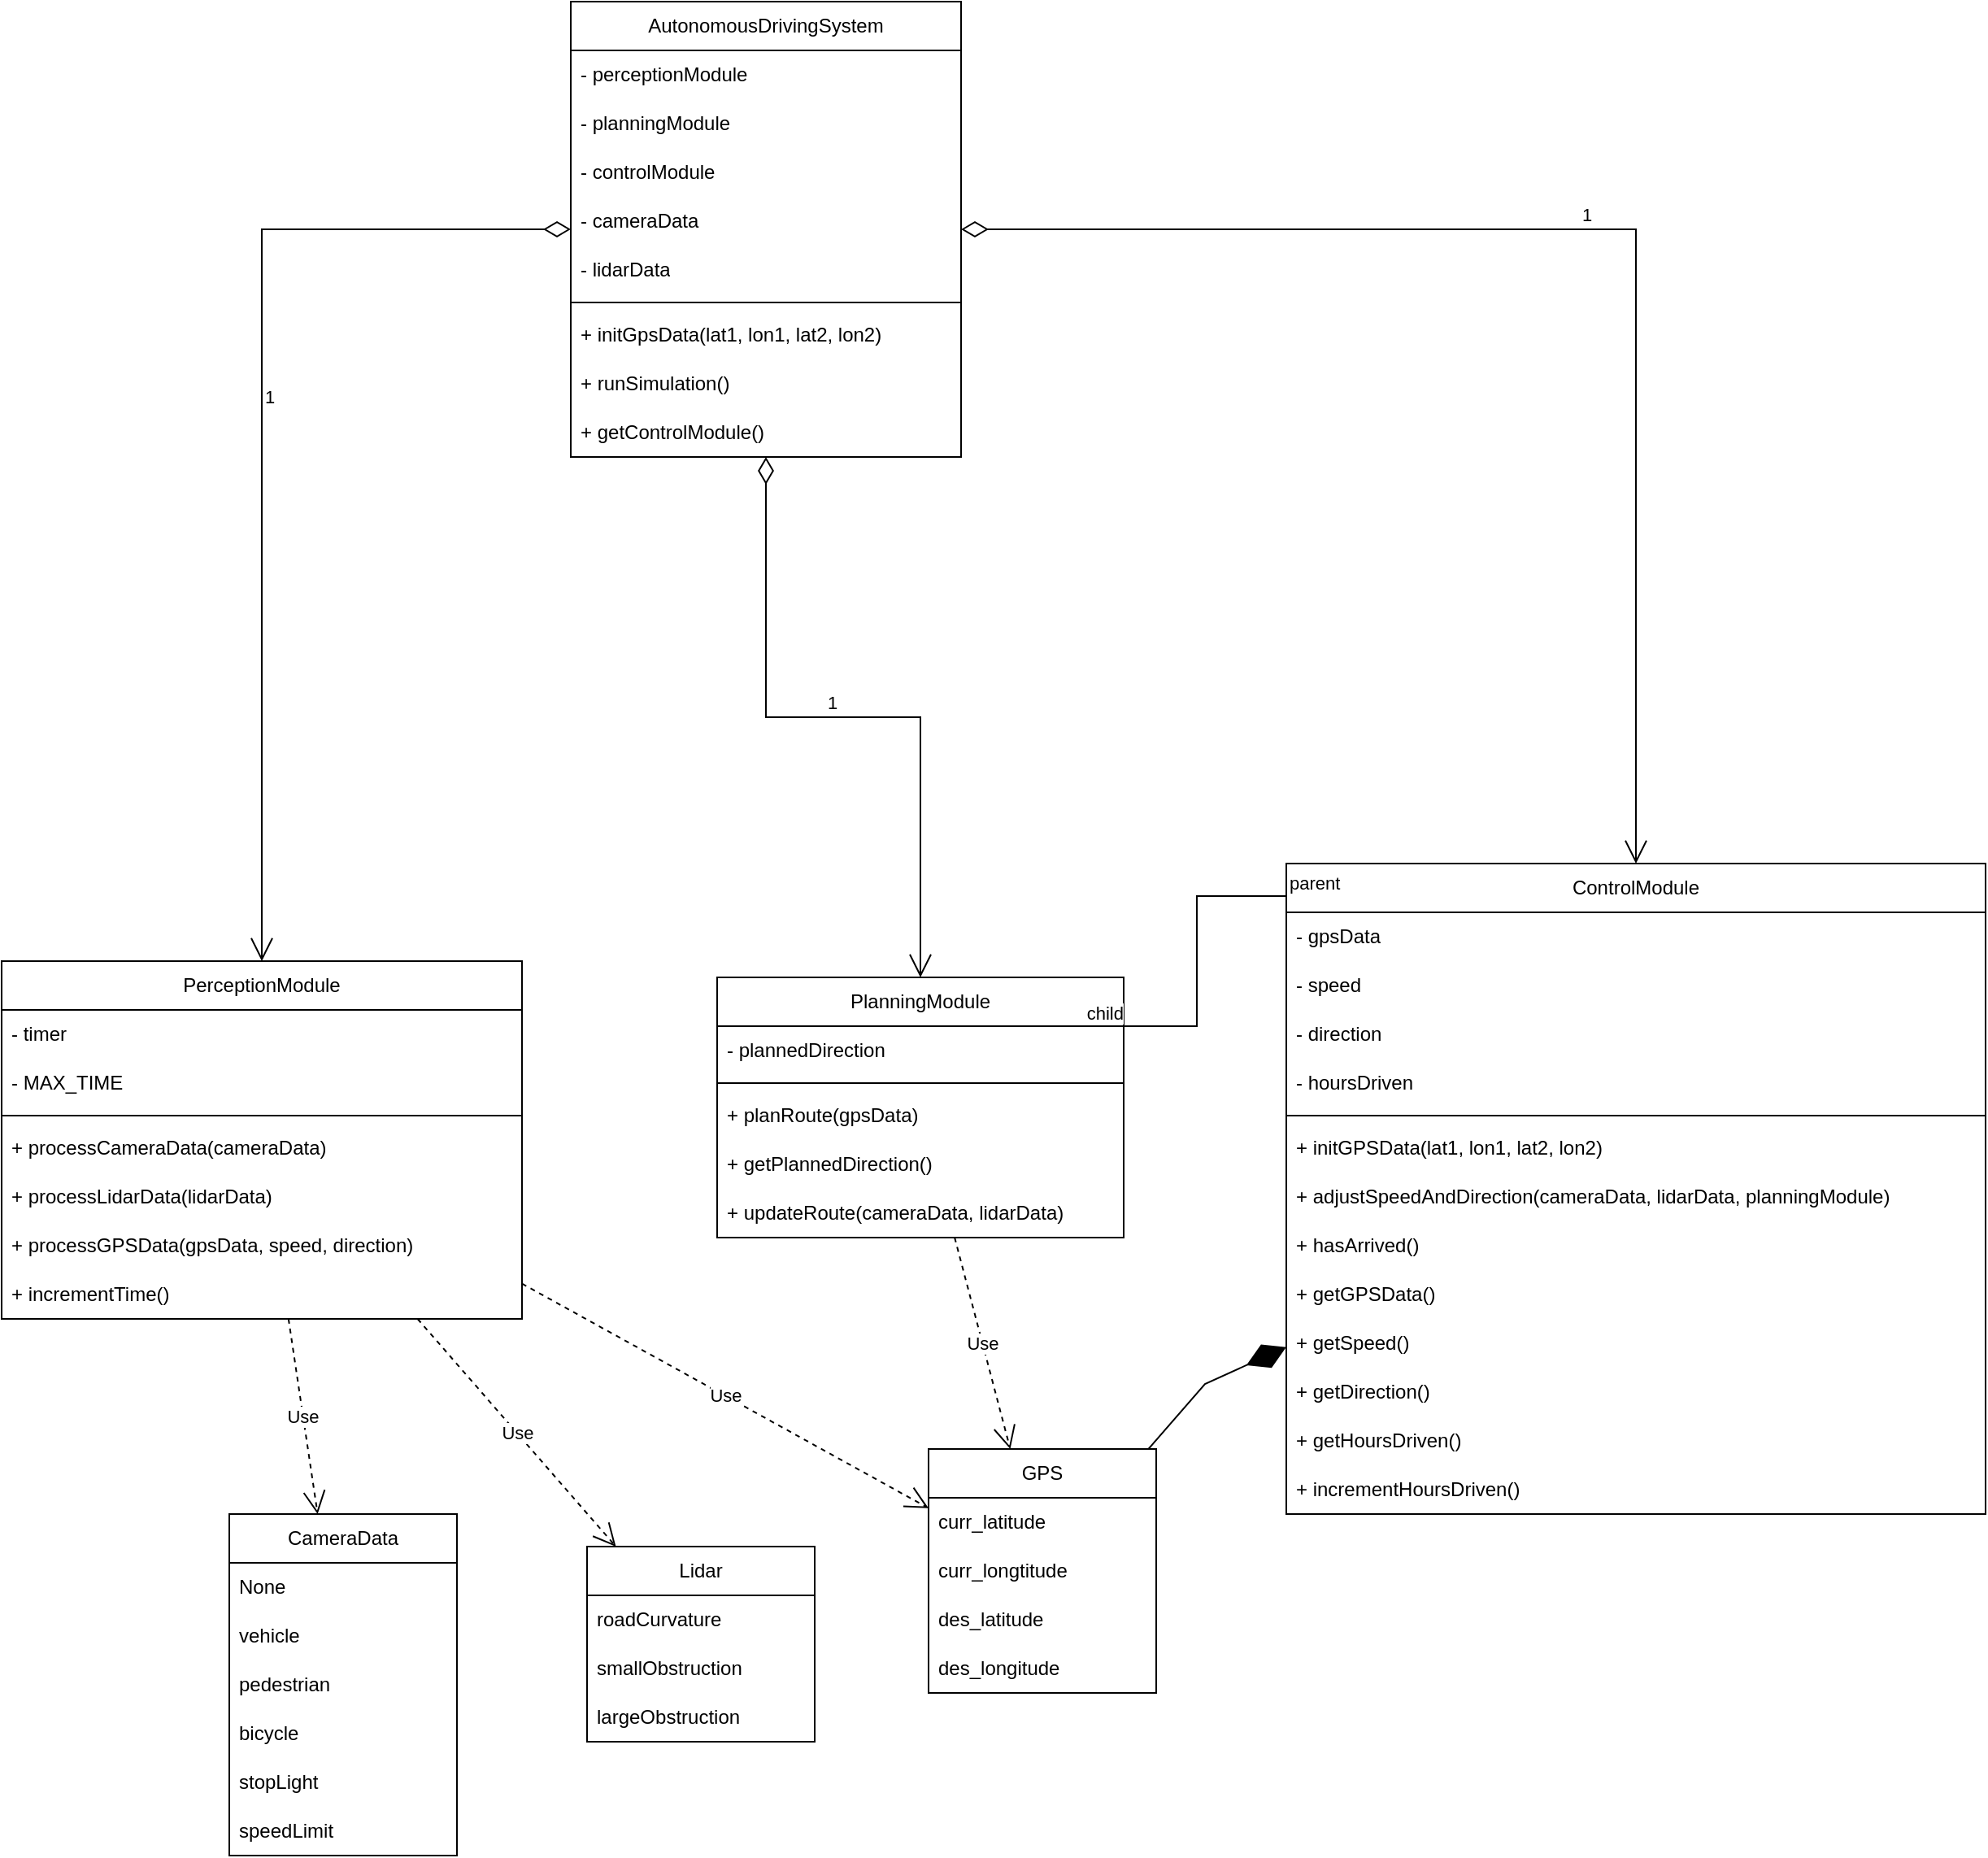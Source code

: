 <mxfile version="24.7.8">
  <diagram id="C5RBs43oDa-KdzZeNtuy" name="Page-1">
    <mxGraphModel dx="2453" dy="1708" grid="1" gridSize="10" guides="1" tooltips="1" connect="1" arrows="1" fold="1" page="1" pageScale="1" pageWidth="827" pageHeight="1169" math="0" shadow="0">
      <root>
        <mxCell id="WIyWlLk6GJQsqaUBKTNV-0" />
        <mxCell id="WIyWlLk6GJQsqaUBKTNV-1" parent="WIyWlLk6GJQsqaUBKTNV-0" />
        <mxCell id="er3dx6211tPfNOfpInru-0" value="AutonomousDrivingSystem" style="swimlane;fontStyle=0;childLayout=stackLayout;horizontal=1;startSize=30;horizontalStack=0;resizeParent=1;resizeParentMax=0;resizeLast=0;collapsible=1;marginBottom=0;whiteSpace=wrap;html=1;" vertex="1" parent="WIyWlLk6GJQsqaUBKTNV-1">
          <mxGeometry x="280" y="180" width="240" height="280" as="geometry">
            <mxRectangle x="210" y="240" width="60" height="30" as="alternateBounds" />
          </mxGeometry>
        </mxCell>
        <mxCell id="er3dx6211tPfNOfpInru-1" value="- perceptionModule" style="text;strokeColor=none;fillColor=none;align=left;verticalAlign=middle;spacingLeft=4;spacingRight=4;overflow=hidden;points=[[0,0.5],[1,0.5]];portConstraint=eastwest;rotatable=0;whiteSpace=wrap;html=1;" vertex="1" parent="er3dx6211tPfNOfpInru-0">
          <mxGeometry y="30" width="240" height="30" as="geometry" />
        </mxCell>
        <mxCell id="er3dx6211tPfNOfpInru-2" value="- planningModule" style="text;strokeColor=none;fillColor=none;align=left;verticalAlign=middle;spacingLeft=4;spacingRight=4;overflow=hidden;points=[[0,0.5],[1,0.5]];portConstraint=eastwest;rotatable=0;whiteSpace=wrap;html=1;" vertex="1" parent="er3dx6211tPfNOfpInru-0">
          <mxGeometry y="60" width="240" height="30" as="geometry" />
        </mxCell>
        <mxCell id="er3dx6211tPfNOfpInru-3" value="- controlModule" style="text;strokeColor=none;fillColor=none;align=left;verticalAlign=middle;spacingLeft=4;spacingRight=4;overflow=hidden;points=[[0,0.5],[1,0.5]];portConstraint=eastwest;rotatable=0;whiteSpace=wrap;html=1;" vertex="1" parent="er3dx6211tPfNOfpInru-0">
          <mxGeometry y="90" width="240" height="30" as="geometry" />
        </mxCell>
        <mxCell id="er3dx6211tPfNOfpInru-12" value="- cameraData" style="text;strokeColor=none;fillColor=none;align=left;verticalAlign=middle;spacingLeft=4;spacingRight=4;overflow=hidden;points=[[0,0.5],[1,0.5]];portConstraint=eastwest;rotatable=0;whiteSpace=wrap;html=1;" vertex="1" parent="er3dx6211tPfNOfpInru-0">
          <mxGeometry y="120" width="240" height="30" as="geometry" />
        </mxCell>
        <mxCell id="er3dx6211tPfNOfpInru-14" value="- lidarData" style="text;strokeColor=none;fillColor=none;align=left;verticalAlign=middle;spacingLeft=4;spacingRight=4;overflow=hidden;points=[[0,0.5],[1,0.5]];portConstraint=eastwest;rotatable=0;whiteSpace=wrap;html=1;" vertex="1" parent="er3dx6211tPfNOfpInru-0">
          <mxGeometry y="150" width="240" height="30" as="geometry" />
        </mxCell>
        <mxCell id="er3dx6211tPfNOfpInru-18" value="" style="line;strokeWidth=1;html=1;" vertex="1" parent="er3dx6211tPfNOfpInru-0">
          <mxGeometry y="180" width="240" height="10" as="geometry" />
        </mxCell>
        <mxCell id="er3dx6211tPfNOfpInru-15" value="+ initGpsData(lat1, lon1, lat2, lon2)" style="text;strokeColor=none;fillColor=none;align=left;verticalAlign=middle;spacingLeft=4;spacingRight=4;overflow=hidden;points=[[0,0.5],[1,0.5]];portConstraint=eastwest;rotatable=0;whiteSpace=wrap;html=1;" vertex="1" parent="er3dx6211tPfNOfpInru-0">
          <mxGeometry y="190" width="240" height="30" as="geometry" />
        </mxCell>
        <mxCell id="er3dx6211tPfNOfpInru-13" value="+ runSimulation()" style="text;strokeColor=none;fillColor=none;align=left;verticalAlign=middle;spacingLeft=4;spacingRight=4;overflow=hidden;points=[[0,0.5],[1,0.5]];portConstraint=eastwest;rotatable=0;whiteSpace=wrap;html=1;" vertex="1" parent="er3dx6211tPfNOfpInru-0">
          <mxGeometry y="220" width="240" height="30" as="geometry" />
        </mxCell>
        <mxCell id="er3dx6211tPfNOfpInru-6" value="+ getControlModule()" style="text;strokeColor=none;fillColor=none;align=left;verticalAlign=middle;spacingLeft=4;spacingRight=4;overflow=hidden;points=[[0,0.5],[1,0.5]];portConstraint=eastwest;rotatable=0;whiteSpace=wrap;html=1;" vertex="1" parent="er3dx6211tPfNOfpInru-0">
          <mxGeometry y="250" width="240" height="30" as="geometry" />
        </mxCell>
        <mxCell id="er3dx6211tPfNOfpInru-20" value="PerceptionModule" style="swimlane;fontStyle=0;childLayout=stackLayout;horizontal=1;startSize=30;horizontalStack=0;resizeParent=1;resizeParentMax=0;resizeLast=0;collapsible=1;marginBottom=0;whiteSpace=wrap;html=1;" vertex="1" parent="WIyWlLk6GJQsqaUBKTNV-1">
          <mxGeometry x="-70" y="770" width="320" height="220" as="geometry" />
        </mxCell>
        <mxCell id="er3dx6211tPfNOfpInru-21" value="- timer" style="text;strokeColor=none;fillColor=none;align=left;verticalAlign=middle;spacingLeft=4;spacingRight=4;overflow=hidden;points=[[0,0.5],[1,0.5]];portConstraint=eastwest;rotatable=0;whiteSpace=wrap;html=1;" vertex="1" parent="er3dx6211tPfNOfpInru-20">
          <mxGeometry y="30" width="320" height="30" as="geometry" />
        </mxCell>
        <mxCell id="er3dx6211tPfNOfpInru-22" value="- MAX_TIME" style="text;strokeColor=none;fillColor=none;align=left;verticalAlign=middle;spacingLeft=4;spacingRight=4;overflow=hidden;points=[[0,0.5],[1,0.5]];portConstraint=eastwest;rotatable=0;whiteSpace=wrap;html=1;" vertex="1" parent="er3dx6211tPfNOfpInru-20">
          <mxGeometry y="60" width="320" height="30" as="geometry" />
        </mxCell>
        <mxCell id="er3dx6211tPfNOfpInru-51" value="" style="line;strokeWidth=1;html=1;" vertex="1" parent="er3dx6211tPfNOfpInru-20">
          <mxGeometry y="90" width="320" height="10" as="geometry" />
        </mxCell>
        <mxCell id="er3dx6211tPfNOfpInru-24" value="+ processCameraData(cameraData)" style="text;strokeColor=none;fillColor=none;align=left;verticalAlign=middle;spacingLeft=4;spacingRight=4;overflow=hidden;points=[[0,0.5],[1,0.5]];portConstraint=eastwest;rotatable=0;whiteSpace=wrap;html=1;" vertex="1" parent="er3dx6211tPfNOfpInru-20">
          <mxGeometry y="100" width="320" height="30" as="geometry" />
        </mxCell>
        <mxCell id="er3dx6211tPfNOfpInru-26" value="+ processLidarData(lidarData)" style="text;strokeColor=none;fillColor=none;align=left;verticalAlign=middle;spacingLeft=4;spacingRight=4;overflow=hidden;points=[[0,0.5],[1,0.5]];portConstraint=eastwest;rotatable=0;whiteSpace=wrap;html=1;" vertex="1" parent="er3dx6211tPfNOfpInru-20">
          <mxGeometry y="130" width="320" height="30" as="geometry" />
        </mxCell>
        <mxCell id="er3dx6211tPfNOfpInru-25" value="+ processGPSData(gpsData, speed, direction)" style="text;strokeColor=none;fillColor=none;align=left;verticalAlign=middle;spacingLeft=4;spacingRight=4;overflow=hidden;points=[[0,0.5],[1,0.5]];portConstraint=eastwest;rotatable=0;whiteSpace=wrap;html=1;" vertex="1" parent="er3dx6211tPfNOfpInru-20">
          <mxGeometry y="160" width="320" height="30" as="geometry" />
        </mxCell>
        <mxCell id="er3dx6211tPfNOfpInru-23" value="+ incrementTime()" style="text;strokeColor=none;fillColor=none;align=left;verticalAlign=middle;spacingLeft=4;spacingRight=4;overflow=hidden;points=[[0,0.5],[1,0.5]];portConstraint=eastwest;rotatable=0;whiteSpace=wrap;html=1;" vertex="1" parent="er3dx6211tPfNOfpInru-20">
          <mxGeometry y="190" width="320" height="30" as="geometry" />
        </mxCell>
        <mxCell id="er3dx6211tPfNOfpInru-27" value="PlanningModule" style="swimlane;fontStyle=0;childLayout=stackLayout;horizontal=1;startSize=30;horizontalStack=0;resizeParent=1;resizeParentMax=0;resizeLast=0;collapsible=1;marginBottom=0;whiteSpace=wrap;html=1;" vertex="1" parent="WIyWlLk6GJQsqaUBKTNV-1">
          <mxGeometry x="370" y="780" width="250" height="160" as="geometry" />
        </mxCell>
        <mxCell id="er3dx6211tPfNOfpInru-28" value="- plannedDirection" style="text;strokeColor=none;fillColor=none;align=left;verticalAlign=middle;spacingLeft=4;spacingRight=4;overflow=hidden;points=[[0,0.5],[1,0.5]];portConstraint=eastwest;rotatable=0;whiteSpace=wrap;html=1;" vertex="1" parent="er3dx6211tPfNOfpInru-27">
          <mxGeometry y="30" width="250" height="30" as="geometry" />
        </mxCell>
        <mxCell id="er3dx6211tPfNOfpInru-50" value="" style="line;strokeWidth=1;html=1;" vertex="1" parent="er3dx6211tPfNOfpInru-27">
          <mxGeometry y="60" width="250" height="10" as="geometry" />
        </mxCell>
        <mxCell id="er3dx6211tPfNOfpInru-29" value="+ planRoute(gpsData)" style="text;strokeColor=none;fillColor=none;align=left;verticalAlign=middle;spacingLeft=4;spacingRight=4;overflow=hidden;points=[[0,0.5],[1,0.5]];portConstraint=eastwest;rotatable=0;whiteSpace=wrap;html=1;" vertex="1" parent="er3dx6211tPfNOfpInru-27">
          <mxGeometry y="70" width="250" height="30" as="geometry" />
        </mxCell>
        <mxCell id="er3dx6211tPfNOfpInru-31" value="+ getPlannedDirec&lt;span style=&quot;color: rgba(0, 0, 0, 0); font-family: monospace; font-size: 0px; text-wrap: nowrap;&quot;&gt;%3CmxGraphModel%3E%3Croot%3E%3CmxCell%20id%3D%220%22%2F%3E%3CmxCell%20id%3D%221%22%20parent%3D%220%22%2F%3E%3CmxCell%20id%3D%222%22%20value%3D%22%2B%20processCameraData(cameraData)%22%20style%3D%22text%3BstrokeColor%3Dnone%3BfillColor%3Dnone%3Balign%3Dleft%3BverticalAlign%3Dmiddle%3BspacingLeft%3D4%3BspacingRight%3D4%3Boverflow%3Dhidden%3Bpoints%3D%5B%5B0%2C0.5%5D%2C%5B1%2C0.5%5D%5D%3BportConstraint%3Deastwest%3Brotatable%3D0%3BwhiteSpace%3Dwrap%3Bhtml%3D1%3B%22%20vertex%3D%221%22%20parent%3D%221%22%3E%3CmxGeometry%20x%3D%22250%22%20y%3D%22670%22%20width%3D%22320%22%20height%3D%2230%22%20as%3D%22geometry%22%2F%3E%3C%2FmxCell%3E%3C%2Froot%3E%3C%2FmxGraphModel%3E&lt;/span&gt;tion()&lt;span style=&quot;color: rgba(0, 0, 0, 0); font-family: monospace; font-size: 0px; text-wrap: nowrap;&quot;&gt;%3CmxGraphModel%3E%3Croot%3E%3CmxCell%20id%3D%220%22%2F%3E%3CmxCell%20id%3D%221%22%20parent%3D%220%22%2F%3E%3CmxCell%20id%3D%222%22%20value%3D%22%2B%20processCameraData(cameraData)%22%20style%3D%22text%3BstrokeColor%3Dnone%3BfillColor%3Dnone%3Balign%3Dleft%3BverticalAlign%3Dmiddle%3BspacingLeft%3D4%3BspacingRight%3D4%3Boverflow%3Dhidden%3Bpoints%3D%5B%5B0%2C0.5%5D%2C%5B1%2C0.5%5D%5D%3BportConstraint%3Deastwest%3Brotatable%3D0%3BwhiteSpace%3Dwrap%3Bhtml%3D1%3B%22%20vertex%3D%221%22%20parent%3D%221%22%3E%3CmxGeometry%20x%3D%22250%22%20y%3D%22670%22%20width%3D%22320%22%20height%3D%2230%22%20as%3D%22geometry%22%2F%3E%3C%2FmxCell%3E%3C%2Froot%3E%3C%2FmxGraphModel%3E&lt;/span&gt;" style="text;strokeColor=none;fillColor=none;align=left;verticalAlign=middle;spacingLeft=4;spacingRight=4;overflow=hidden;points=[[0,0.5],[1,0.5]];portConstraint=eastwest;rotatable=0;whiteSpace=wrap;html=1;" vertex="1" parent="er3dx6211tPfNOfpInru-27">
          <mxGeometry y="100" width="250" height="30" as="geometry" />
        </mxCell>
        <mxCell id="er3dx6211tPfNOfpInru-30" value="+ updateRoute(cameraData, lidarData)" style="text;strokeColor=none;fillColor=none;align=left;verticalAlign=middle;spacingLeft=4;spacingRight=4;overflow=hidden;points=[[0,0.5],[1,0.5]];portConstraint=eastwest;rotatable=0;whiteSpace=wrap;html=1;" vertex="1" parent="er3dx6211tPfNOfpInru-27">
          <mxGeometry y="130" width="250" height="30" as="geometry" />
        </mxCell>
        <mxCell id="er3dx6211tPfNOfpInru-32" value="ControlModule" style="swimlane;fontStyle=0;childLayout=stackLayout;horizontal=1;startSize=30;horizontalStack=0;resizeParent=1;resizeParentMax=0;resizeLast=0;collapsible=1;marginBottom=0;whiteSpace=wrap;html=1;" vertex="1" parent="WIyWlLk6GJQsqaUBKTNV-1">
          <mxGeometry x="720" y="710" width="430" height="400" as="geometry" />
        </mxCell>
        <mxCell id="er3dx6211tPfNOfpInru-33" value="- gpsData&lt;span style=&quot;color: rgba(0, 0, 0, 0); font-family: monospace; font-size: 0px; text-wrap: nowrap;&quot;&gt;%3CmxGraphModel%3E%3Croot%3E%3CmxCell%20id%3D%220%22%2F%3E%3CmxCell%20id%3D%221%22%20parent%3D%220%22%2F%3E%3CmxCell%20id%3D%222%22%20value%3D%22%2B%20getPlannedDirec%26lt%3Bspan%20style%3D%26quot%3Bcolor%3A%20rgba(0%2C%200%2C%200%2C%200)%3B%20font-family%3A%20monospace%3B%20font-size%3A%200px%3B%20text-wrap%3A%20nowrap%3B%26quot%3B%26gt%3B%253CmxGraphModel%253E%253Croot%253E%253CmxCell%2520id%253D%25220%2522%252F%253E%253CmxCell%2520id%253D%25221%2522%2520parent%253D%25220%2522%252F%253E%253CmxCell%2520id%253D%25222%2522%2520value%253D%2522%252B%2520processCameraData(cameraData)%2522%2520style%253D%2522text%253BstrokeColor%253Dnone%253BfillColor%253Dnone%253Balign%253Dleft%253BverticalAlign%253Dmiddle%253BspacingLeft%253D4%253BspacingRight%253D4%253Boverflow%253Dhidden%253Bpoints%253D%255B%255B0%252C0.5%255D%252C%255B1%252C0.5%255D%255D%253BportConstraint%253Deastwest%253Brotatable%253D0%253BwhiteSpace%253Dwrap%253Bhtml%253D1%253B%2522%2520vertex%253D%25221%2522%2520parent%253D%25221%2522%253E%253CmxGeometry%2520x%253D%2522250%2522%2520y%253D%2522670%2522%2520width%253D%2522320%2522%2520height%253D%252230%2522%2520as%253D%2522geometry%2522%252F%253E%253C%252FmxCell%253E%253C%252Froot%253E%253C%252FmxGraphModel%253E%26lt%3B%2Fspan%26gt%3Btion()%26lt%3Bspan%20style%3D%26quot%3Bcolor%3A%20rgba(0%2C%200%2C%200%2C%200)%3B%20font-family%3A%20monospace%3B%20font-size%3A%200px%3B%20text-wrap%3A%20nowrap%3B%26quot%3B%26gt%3B%253CmxGraphModel%253E%253Croot%253E%253CmxCell%2520id%253D%25220%2522%252F%253E%253CmxCell%2520id%253D%25221%2522%2520parent%253D%25220%2522%252F%253E%253CmxCell%2520id%253D%25222%2522%2520value%253D%2522%252B%2520processCameraData(cameraData)%2522%2520style%253D%2522text%253BstrokeColor%253Dnone%253BfillColor%253Dnone%253Balign%253Dleft%253BverticalAlign%253Dmiddle%253BspacingLeft%253D4%253BspacingRight%253D4%253Boverflow%253Dhidden%253Bpoints%253D%255B%255B0%252C0.5%255D%252C%255B1%252C0.5%255D%255D%253BportConstraint%253Deastwest%253Brotatable%253D0%253BwhiteSpace%253Dwrap%253Bhtml%253D1%253B%2522%2520vertex%253D%25221%2522%2520parent%253D%25221%2522%253E%253CmxGeometry%2520x%253D%2522250%2522%2520y%253D%2522670%2522%2520width%253D%2522320%2522%2520height%253D%252230%2522%2520as%253D%2522geometry%2522%252F%253E%253C%252FmxCell%253E%253C%252Froot%253E%253C%252FmxGraphModel%253E%26lt%3B%2Fspan%26gt%3B%22%20style%3D%22text%3BstrokeColor%3Dnone%3BfillColor%3Dnone%3Balign%3Dleft%3BverticalAlign%3Dmiddle%3BspacingLeft%3D4%3BspacingRight%3D4%3Boverflow%3Dhidden%3Bpoints%3D%5B%5B0%2C0.5%5D%2C%5B1%2C0.5%5D%5D%3BportConstraint%3Deastwest%3Brotatable%3D0%3BwhiteSpace%3Dwrap%3Bhtml%3D1%3B%22%20vertex%3D%221%22%20parent%3D%221%22%3E%3CmxGeometry%20x%3D%22580%22%20y%3D%22330%22%20width%3D%22250%22%20height%3D%2230%22%20as%3D%22geometry%22%2F%3E%3C%2FmxCell%3E%3C%2Froot%3E%3C%2FmxGraphModel%3E&lt;/span&gt;" style="text;strokeColor=none;fillColor=none;align=left;verticalAlign=middle;spacingLeft=4;spacingRight=4;overflow=hidden;points=[[0,0.5],[1,0.5]];portConstraint=eastwest;rotatable=0;whiteSpace=wrap;html=1;" vertex="1" parent="er3dx6211tPfNOfpInru-32">
          <mxGeometry y="30" width="430" height="30" as="geometry" />
        </mxCell>
        <mxCell id="er3dx6211tPfNOfpInru-36" value="- speed" style="text;strokeColor=none;fillColor=none;align=left;verticalAlign=middle;spacingLeft=4;spacingRight=4;overflow=hidden;points=[[0,0.5],[1,0.5]];portConstraint=eastwest;rotatable=0;whiteSpace=wrap;html=1;" vertex="1" parent="er3dx6211tPfNOfpInru-32">
          <mxGeometry y="60" width="430" height="30" as="geometry" />
        </mxCell>
        <mxCell id="er3dx6211tPfNOfpInru-37" value="- direction" style="text;strokeColor=none;fillColor=none;align=left;verticalAlign=middle;spacingLeft=4;spacingRight=4;overflow=hidden;points=[[0,0.5],[1,0.5]];portConstraint=eastwest;rotatable=0;whiteSpace=wrap;html=1;" vertex="1" parent="er3dx6211tPfNOfpInru-32">
          <mxGeometry y="90" width="430" height="30" as="geometry" />
        </mxCell>
        <mxCell id="er3dx6211tPfNOfpInru-34" value="- hoursDriven" style="text;strokeColor=none;fillColor=none;align=left;verticalAlign=middle;spacingLeft=4;spacingRight=4;overflow=hidden;points=[[0,0.5],[1,0.5]];portConstraint=eastwest;rotatable=0;whiteSpace=wrap;html=1;" vertex="1" parent="er3dx6211tPfNOfpInru-32">
          <mxGeometry y="120" width="430" height="30" as="geometry" />
        </mxCell>
        <mxCell id="er3dx6211tPfNOfpInru-52" value="" style="line;strokeWidth=1;html=1;" vertex="1" parent="er3dx6211tPfNOfpInru-32">
          <mxGeometry y="150" width="430" height="10" as="geometry" />
        </mxCell>
        <mxCell id="er3dx6211tPfNOfpInru-35" value="+ initGPSData(lat1, lon1, lat2, lon2)" style="text;strokeColor=none;fillColor=none;align=left;verticalAlign=middle;spacingLeft=4;spacingRight=4;overflow=hidden;points=[[0,0.5],[1,0.5]];portConstraint=eastwest;rotatable=0;whiteSpace=wrap;html=1;" vertex="1" parent="er3dx6211tPfNOfpInru-32">
          <mxGeometry y="160" width="430" height="30" as="geometry" />
        </mxCell>
        <mxCell id="er3dx6211tPfNOfpInru-42" value="+ adjustSpeedAndDirection(cameraData, lidarData, planningModule)" style="text;strokeColor=none;fillColor=none;align=left;verticalAlign=middle;spacingLeft=4;spacingRight=4;overflow=hidden;points=[[0,0.5],[1,0.5]];portConstraint=eastwest;rotatable=0;whiteSpace=wrap;html=1;" vertex="1" parent="er3dx6211tPfNOfpInru-32">
          <mxGeometry y="190" width="430" height="30" as="geometry" />
        </mxCell>
        <mxCell id="er3dx6211tPfNOfpInru-46" value="+ hasArrived()" style="text;strokeColor=none;fillColor=none;align=left;verticalAlign=middle;spacingLeft=4;spacingRight=4;overflow=hidden;points=[[0,0.5],[1,0.5]];portConstraint=eastwest;rotatable=0;whiteSpace=wrap;html=1;" vertex="1" parent="er3dx6211tPfNOfpInru-32">
          <mxGeometry y="220" width="430" height="30" as="geometry" />
        </mxCell>
        <mxCell id="er3dx6211tPfNOfpInru-47" value="+ getGPSData()" style="text;strokeColor=none;fillColor=none;align=left;verticalAlign=middle;spacingLeft=4;spacingRight=4;overflow=hidden;points=[[0,0.5],[1,0.5]];portConstraint=eastwest;rotatable=0;whiteSpace=wrap;html=1;" vertex="1" parent="er3dx6211tPfNOfpInru-32">
          <mxGeometry y="250" width="430" height="30" as="geometry" />
        </mxCell>
        <mxCell id="er3dx6211tPfNOfpInru-45" value="+ getSpeed()" style="text;strokeColor=none;fillColor=none;align=left;verticalAlign=middle;spacingLeft=4;spacingRight=4;overflow=hidden;points=[[0,0.5],[1,0.5]];portConstraint=eastwest;rotatable=0;whiteSpace=wrap;html=1;" vertex="1" parent="er3dx6211tPfNOfpInru-32">
          <mxGeometry y="280" width="430" height="30" as="geometry" />
        </mxCell>
        <mxCell id="er3dx6211tPfNOfpInru-44" value="+ getDirection()" style="text;strokeColor=none;fillColor=none;align=left;verticalAlign=middle;spacingLeft=4;spacingRight=4;overflow=hidden;points=[[0,0.5],[1,0.5]];portConstraint=eastwest;rotatable=0;whiteSpace=wrap;html=1;" vertex="1" parent="er3dx6211tPfNOfpInru-32">
          <mxGeometry y="310" width="430" height="30" as="geometry" />
        </mxCell>
        <mxCell id="er3dx6211tPfNOfpInru-43" value="+ getHoursDriven()" style="text;strokeColor=none;fillColor=none;align=left;verticalAlign=middle;spacingLeft=4;spacingRight=4;overflow=hidden;points=[[0,0.5],[1,0.5]];portConstraint=eastwest;rotatable=0;whiteSpace=wrap;html=1;" vertex="1" parent="er3dx6211tPfNOfpInru-32">
          <mxGeometry y="340" width="430" height="30" as="geometry" />
        </mxCell>
        <mxCell id="er3dx6211tPfNOfpInru-48" value="+ incrementHoursDriven()" style="text;strokeColor=none;fillColor=none;align=left;verticalAlign=middle;spacingLeft=4;spacingRight=4;overflow=hidden;points=[[0,0.5],[1,0.5]];portConstraint=eastwest;rotatable=0;whiteSpace=wrap;html=1;" vertex="1" parent="er3dx6211tPfNOfpInru-32">
          <mxGeometry y="370" width="430" height="30" as="geometry" />
        </mxCell>
        <mxCell id="er3dx6211tPfNOfpInru-53" value="CameraData" style="swimlane;fontStyle=0;childLayout=stackLayout;horizontal=1;startSize=30;horizontalStack=0;resizeParent=1;resizeParentMax=0;resizeLast=0;collapsible=1;marginBottom=0;whiteSpace=wrap;html=1;" vertex="1" parent="WIyWlLk6GJQsqaUBKTNV-1">
          <mxGeometry x="70" y="1110" width="140" height="210" as="geometry" />
        </mxCell>
        <mxCell id="er3dx6211tPfNOfpInru-54" value="None" style="text;strokeColor=none;fillColor=none;align=left;verticalAlign=middle;spacingLeft=4;spacingRight=4;overflow=hidden;points=[[0,0.5],[1,0.5]];portConstraint=eastwest;rotatable=0;whiteSpace=wrap;html=1;" vertex="1" parent="er3dx6211tPfNOfpInru-53">
          <mxGeometry y="30" width="140" height="30" as="geometry" />
        </mxCell>
        <mxCell id="er3dx6211tPfNOfpInru-55" value="vehicle" style="text;strokeColor=none;fillColor=none;align=left;verticalAlign=middle;spacingLeft=4;spacingRight=4;overflow=hidden;points=[[0,0.5],[1,0.5]];portConstraint=eastwest;rotatable=0;whiteSpace=wrap;html=1;" vertex="1" parent="er3dx6211tPfNOfpInru-53">
          <mxGeometry y="60" width="140" height="30" as="geometry" />
        </mxCell>
        <mxCell id="er3dx6211tPfNOfpInru-59" value="pedestrian" style="text;strokeColor=none;fillColor=none;align=left;verticalAlign=middle;spacingLeft=4;spacingRight=4;overflow=hidden;points=[[0,0.5],[1,0.5]];portConstraint=eastwest;rotatable=0;whiteSpace=wrap;html=1;" vertex="1" parent="er3dx6211tPfNOfpInru-53">
          <mxGeometry y="90" width="140" height="30" as="geometry" />
        </mxCell>
        <mxCell id="er3dx6211tPfNOfpInru-58" value="bicycle" style="text;strokeColor=none;fillColor=none;align=left;verticalAlign=middle;spacingLeft=4;spacingRight=4;overflow=hidden;points=[[0,0.5],[1,0.5]];portConstraint=eastwest;rotatable=0;whiteSpace=wrap;html=1;" vertex="1" parent="er3dx6211tPfNOfpInru-53">
          <mxGeometry y="120" width="140" height="30" as="geometry" />
        </mxCell>
        <mxCell id="er3dx6211tPfNOfpInru-57" value="stopLight" style="text;strokeColor=none;fillColor=none;align=left;verticalAlign=middle;spacingLeft=4;spacingRight=4;overflow=hidden;points=[[0,0.5],[1,0.5]];portConstraint=eastwest;rotatable=0;whiteSpace=wrap;html=1;" vertex="1" parent="er3dx6211tPfNOfpInru-53">
          <mxGeometry y="150" width="140" height="30" as="geometry" />
        </mxCell>
        <mxCell id="er3dx6211tPfNOfpInru-56" value="speedLimit" style="text;strokeColor=none;fillColor=none;align=left;verticalAlign=middle;spacingLeft=4;spacingRight=4;overflow=hidden;points=[[0,0.5],[1,0.5]];portConstraint=eastwest;rotatable=0;whiteSpace=wrap;html=1;" vertex="1" parent="er3dx6211tPfNOfpInru-53">
          <mxGeometry y="180" width="140" height="30" as="geometry" />
        </mxCell>
        <mxCell id="er3dx6211tPfNOfpInru-60" value="Lidar" style="swimlane;fontStyle=0;childLayout=stackLayout;horizontal=1;startSize=30;horizontalStack=0;resizeParent=1;resizeParentMax=0;resizeLast=0;collapsible=1;marginBottom=0;whiteSpace=wrap;html=1;" vertex="1" parent="WIyWlLk6GJQsqaUBKTNV-1">
          <mxGeometry x="290" y="1130" width="140" height="120" as="geometry" />
        </mxCell>
        <mxCell id="er3dx6211tPfNOfpInru-61" value="roadCurvature" style="text;strokeColor=none;fillColor=none;align=left;verticalAlign=middle;spacingLeft=4;spacingRight=4;overflow=hidden;points=[[0,0.5],[1,0.5]];portConstraint=eastwest;rotatable=0;whiteSpace=wrap;html=1;" vertex="1" parent="er3dx6211tPfNOfpInru-60">
          <mxGeometry y="30" width="140" height="30" as="geometry" />
        </mxCell>
        <mxCell id="er3dx6211tPfNOfpInru-62" value="smallObstruction" style="text;strokeColor=none;fillColor=none;align=left;verticalAlign=middle;spacingLeft=4;spacingRight=4;overflow=hidden;points=[[0,0.5],[1,0.5]];portConstraint=eastwest;rotatable=0;whiteSpace=wrap;html=1;" vertex="1" parent="er3dx6211tPfNOfpInru-60">
          <mxGeometry y="60" width="140" height="30" as="geometry" />
        </mxCell>
        <mxCell id="er3dx6211tPfNOfpInru-63" value="largeObstruction" style="text;strokeColor=none;fillColor=none;align=left;verticalAlign=middle;spacingLeft=4;spacingRight=4;overflow=hidden;points=[[0,0.5],[1,0.5]];portConstraint=eastwest;rotatable=0;whiteSpace=wrap;html=1;" vertex="1" parent="er3dx6211tPfNOfpInru-60">
          <mxGeometry y="90" width="140" height="30" as="geometry" />
        </mxCell>
        <mxCell id="er3dx6211tPfNOfpInru-67" value="GPS" style="swimlane;fontStyle=0;childLayout=stackLayout;horizontal=1;startSize=30;horizontalStack=0;resizeParent=1;resizeParentMax=0;resizeLast=0;collapsible=1;marginBottom=0;whiteSpace=wrap;html=1;" vertex="1" parent="WIyWlLk6GJQsqaUBKTNV-1">
          <mxGeometry x="500" y="1070" width="140" height="150" as="geometry" />
        </mxCell>
        <mxCell id="er3dx6211tPfNOfpInru-68" value="curr_latitude" style="text;strokeColor=none;fillColor=none;align=left;verticalAlign=middle;spacingLeft=4;spacingRight=4;overflow=hidden;points=[[0,0.5],[1,0.5]];portConstraint=eastwest;rotatable=0;whiteSpace=wrap;html=1;" vertex="1" parent="er3dx6211tPfNOfpInru-67">
          <mxGeometry y="30" width="140" height="30" as="geometry" />
        </mxCell>
        <mxCell id="er3dx6211tPfNOfpInru-69" value="curr_longtitude" style="text;strokeColor=none;fillColor=none;align=left;verticalAlign=middle;spacingLeft=4;spacingRight=4;overflow=hidden;points=[[0,0.5],[1,0.5]];portConstraint=eastwest;rotatable=0;whiteSpace=wrap;html=1;" vertex="1" parent="er3dx6211tPfNOfpInru-67">
          <mxGeometry y="60" width="140" height="30" as="geometry" />
        </mxCell>
        <mxCell id="er3dx6211tPfNOfpInru-71" value="des_latitude" style="text;strokeColor=none;fillColor=none;align=left;verticalAlign=middle;spacingLeft=4;spacingRight=4;overflow=hidden;points=[[0,0.5],[1,0.5]];portConstraint=eastwest;rotatable=0;whiteSpace=wrap;html=1;" vertex="1" parent="er3dx6211tPfNOfpInru-67">
          <mxGeometry y="90" width="140" height="30" as="geometry" />
        </mxCell>
        <mxCell id="er3dx6211tPfNOfpInru-70" value="des_longitude" style="text;strokeColor=none;fillColor=none;align=left;verticalAlign=middle;spacingLeft=4;spacingRight=4;overflow=hidden;points=[[0,0.5],[1,0.5]];portConstraint=eastwest;rotatable=0;whiteSpace=wrap;html=1;" vertex="1" parent="er3dx6211tPfNOfpInru-67">
          <mxGeometry y="120" width="140" height="30" as="geometry" />
        </mxCell>
        <mxCell id="er3dx6211tPfNOfpInru-82" value="1" style="endArrow=open;html=1;endSize=12;startArrow=diamondThin;startSize=14;startFill=0;edgeStyle=orthogonalEdgeStyle;align=left;verticalAlign=bottom;rounded=0;" edge="1" parent="WIyWlLk6GJQsqaUBKTNV-1" source="er3dx6211tPfNOfpInru-0" target="er3dx6211tPfNOfpInru-20">
          <mxGeometry x="-0.056" relative="1" as="geometry">
            <mxPoint x="440" y="330" as="sourcePoint" />
            <mxPoint x="715" y="660" as="targetPoint" />
            <Array as="points" />
            <mxPoint as="offset" />
          </mxGeometry>
        </mxCell>
        <mxCell id="er3dx6211tPfNOfpInru-83" value="1" style="endArrow=open;html=1;endSize=12;startArrow=diamondThin;startSize=14;startFill=0;edgeStyle=orthogonalEdgeStyle;align=left;verticalAlign=bottom;rounded=0;" edge="1" parent="WIyWlLk6GJQsqaUBKTNV-1" source="er3dx6211tPfNOfpInru-0" target="er3dx6211tPfNOfpInru-27">
          <mxGeometry x="-0.056" relative="1" as="geometry">
            <mxPoint x="400" y="200" as="sourcePoint" />
            <mxPoint x="210" y="650" as="targetPoint" />
            <Array as="points" />
            <mxPoint as="offset" />
          </mxGeometry>
        </mxCell>
        <mxCell id="er3dx6211tPfNOfpInru-84" value="1" style="endArrow=open;html=1;endSize=12;startArrow=diamondThin;startSize=14;startFill=0;edgeStyle=orthogonalEdgeStyle;align=left;verticalAlign=bottom;rounded=0;" edge="1" parent="WIyWlLk6GJQsqaUBKTNV-1" source="er3dx6211tPfNOfpInru-0" target="er3dx6211tPfNOfpInru-32">
          <mxGeometry x="-0.056" relative="1" as="geometry">
            <mxPoint x="470" y="205" as="sourcePoint" />
            <mxPoint x="609" y="525" as="targetPoint" />
            <Array as="points" />
            <mxPoint as="offset" />
          </mxGeometry>
        </mxCell>
        <mxCell id="er3dx6211tPfNOfpInru-85" value="Use" style="endArrow=open;endSize=12;dashed=1;html=1;rounded=0;" edge="1" parent="WIyWlLk6GJQsqaUBKTNV-1" source="er3dx6211tPfNOfpInru-20" target="er3dx6211tPfNOfpInru-53">
          <mxGeometry width="160" relative="1" as="geometry">
            <mxPoint x="340" y="600" as="sourcePoint" />
            <mxPoint x="500" y="600" as="targetPoint" />
          </mxGeometry>
        </mxCell>
        <mxCell id="er3dx6211tPfNOfpInru-86" value="Use" style="endArrow=open;endSize=12;dashed=1;html=1;rounded=0;" edge="1" parent="WIyWlLk6GJQsqaUBKTNV-1" source="er3dx6211tPfNOfpInru-20" target="er3dx6211tPfNOfpInru-60">
          <mxGeometry width="160" relative="1" as="geometry">
            <mxPoint x="84" y="780" as="sourcePoint" />
            <mxPoint x="6" y="260" as="targetPoint" />
          </mxGeometry>
        </mxCell>
        <mxCell id="er3dx6211tPfNOfpInru-87" value="Use" style="endArrow=open;endSize=12;dashed=1;html=1;rounded=0;" edge="1" parent="WIyWlLk6GJQsqaUBKTNV-1" source="er3dx6211tPfNOfpInru-20" target="er3dx6211tPfNOfpInru-67">
          <mxGeometry width="160" relative="1" as="geometry">
            <mxPoint x="94" y="790" as="sourcePoint" />
            <mxPoint x="16" y="270" as="targetPoint" />
          </mxGeometry>
        </mxCell>
        <mxCell id="er3dx6211tPfNOfpInru-95" value="Use" style="endArrow=open;endSize=12;dashed=1;html=1;rounded=0;" edge="1" parent="WIyWlLk6GJQsqaUBKTNV-1" source="er3dx6211tPfNOfpInru-27" target="er3dx6211tPfNOfpInru-67">
          <mxGeometry width="160" relative="1" as="geometry">
            <mxPoint x="88" y="780" as="sourcePoint" />
            <mxPoint x="32" y="280" as="targetPoint" />
          </mxGeometry>
        </mxCell>
        <mxCell id="er3dx6211tPfNOfpInru-96" value="" style="endArrow=diamondThin;endFill=1;endSize=24;html=1;rounded=0;" edge="1" parent="WIyWlLk6GJQsqaUBKTNV-1" source="er3dx6211tPfNOfpInru-67" target="er3dx6211tPfNOfpInru-32">
          <mxGeometry width="160" relative="1" as="geometry">
            <mxPoint x="340" y="600" as="sourcePoint" />
            <mxPoint x="500" y="600" as="targetPoint" />
            <Array as="points">
              <mxPoint x="670" y="1030" />
            </Array>
          </mxGeometry>
        </mxCell>
        <mxCell id="er3dx6211tPfNOfpInru-97" value="" style="endArrow=none;html=1;edgeStyle=orthogonalEdgeStyle;rounded=0;" edge="1" parent="WIyWlLk6GJQsqaUBKTNV-1" source="er3dx6211tPfNOfpInru-32" target="er3dx6211tPfNOfpInru-27">
          <mxGeometry relative="1" as="geometry">
            <mxPoint x="570" y="770" as="sourcePoint" />
            <mxPoint x="500" y="600" as="targetPoint" />
            <Array as="points">
              <mxPoint x="665" y="730" />
              <mxPoint x="665" y="810" />
            </Array>
          </mxGeometry>
        </mxCell>
        <mxCell id="er3dx6211tPfNOfpInru-98" value="parent" style="edgeLabel;resizable=0;html=1;align=left;verticalAlign=bottom;" connectable="0" vertex="1" parent="er3dx6211tPfNOfpInru-97">
          <mxGeometry x="-1" relative="1" as="geometry" />
        </mxCell>
        <mxCell id="er3dx6211tPfNOfpInru-99" value="child" style="edgeLabel;resizable=0;html=1;align=right;verticalAlign=bottom;" connectable="0" vertex="1" parent="er3dx6211tPfNOfpInru-97">
          <mxGeometry x="1" relative="1" as="geometry" />
        </mxCell>
      </root>
    </mxGraphModel>
  </diagram>
</mxfile>
